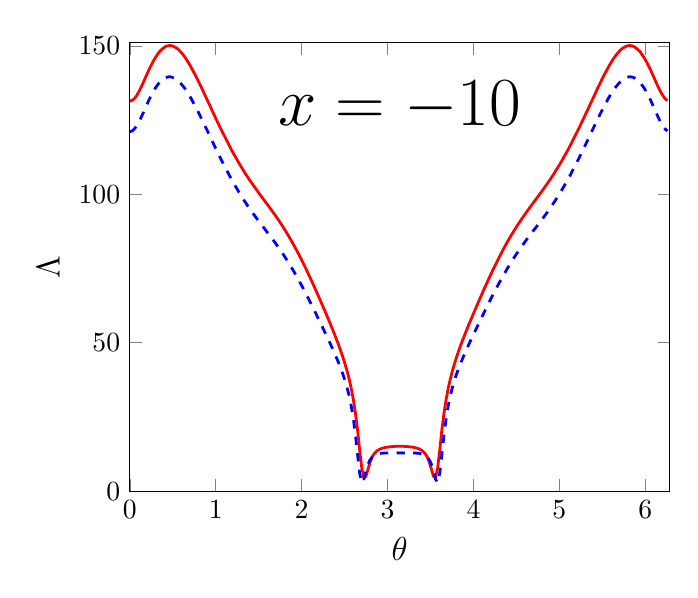 \begin{tikzpicture}[scale=1]

  \begin{axis}[
    xmin = 0,
    xmax = 6.283,
    ymin = 0,
    ymax = 151,
    xlabel = {\large $\theta$},
    ylabel = {\large ${\Lambda}$},
    ylabel near ticks,
    title style={at={(0.5,0.9)},anchor=north},
    title = {\Huge $x = -10$},
  ]

\addplot[red,line width=1pt] coordinates{
(0.0e+00,1.314e+02)
(2.454e-02,1.316e+02)
(4.909e-02,1.321e+02)
(7.363e-02,1.33e+02)
(9.818e-02,1.342e+02)
(1.227e-01,1.356e+02)
(1.473e-01,1.371e+02)
(1.718e-01,1.387e+02)
(1.964e-01,1.403e+02)
(2.209e-01,1.419e+02)
(2.454e-01,1.433e+02)
(2.7e-01,1.447e+02)
(2.945e-01,1.459e+02)
(3.191e-01,1.47e+02)
(3.436e-01,1.48e+02)
(3.682e-01,1.487e+02)
(3.927e-01,1.493e+02)
(4.172e-01,1.498e+02)
(4.418e-01,1.5e+02)
(4.663e-01,1.501e+02)
(4.909e-01,1.5e+02)
(5.154e-01,1.497e+02)
(5.4e-01,1.493e+02)
(5.645e-01,1.488e+02)
(5.891e-01,1.48e+02)
(6.136e-01,1.472e+02)
(6.381e-01,1.463e+02)
(6.627e-01,1.452e+02)
(6.872e-01,1.441e+02)
(7.118e-01,1.428e+02)
(7.363e-01,1.415e+02)
(7.609e-01,1.402e+02)
(7.854e-01,1.388e+02)
(8.099e-01,1.373e+02)
(8.345e-01,1.359e+02)
(8.59e-01,1.343e+02)
(8.836e-01,1.328e+02)
(9.081e-01,1.313e+02)
(9.327e-01,1.298e+02)
(9.572e-01,1.282e+02)
(9.818e-01,1.267e+02)
(1.006e+00,1.252e+02)
(1.031e+00,1.237e+02)
(1.055e+00,1.222e+02)
(1.08e+00,1.208e+02)
(1.105e+00,1.194e+02)
(1.129e+00,1.18e+02)
(1.154e+00,1.166e+02)
(1.178e+00,1.152e+02)
(1.203e+00,1.139e+02)
(1.227e+00,1.127e+02)
(1.252e+00,1.114e+02)
(1.276e+00,1.102e+02)
(1.301e+00,1.09e+02)
(1.325e+00,1.079e+02)
(1.35e+00,1.067e+02)
(1.374e+00,1.057e+02)
(1.399e+00,1.046e+02)
(1.423e+00,1.036e+02)
(1.448e+00,1.026e+02)
(1.473e+00,1.016e+02)
(1.497e+00,1.006e+02)
(1.522e+00,9.962e+01)
(1.546e+00,9.867e+01)
(1.571e+00,9.771e+01)
(1.595e+00,9.676e+01)
(1.62e+00,9.58e+01)
(1.644e+00,9.484e+01)
(1.669e+00,9.385e+01)
(1.694e+00,9.285e+01)
(1.718e+00,9.183e+01)
(1.743e+00,9.078e+01)
(1.767e+00,8.971e+01)
(1.792e+00,8.86e+01)
(1.816e+00,8.747e+01)
(1.841e+00,8.63e+01)
(1.865e+00,8.509e+01)
(1.89e+00,8.385e+01)
(1.914e+00,8.257e+01)
(1.939e+00,8.125e+01)
(1.964e+00,7.99e+01)
(1.988e+00,7.852e+01)
(2.013e+00,7.71e+01)
(2.037e+00,7.566e+01)
(2.062e+00,7.418e+01)
(2.086e+00,7.267e+01)
(2.111e+00,7.114e+01)
(2.135e+00,6.958e+01)
(2.16e+00,6.801e+01)
(2.184e+00,6.641e+01)
(2.209e+00,6.479e+01)
(2.233e+00,6.316e+01)
(2.258e+00,6.152e+01)
(2.283e+00,5.986e+01)
(2.307e+00,5.818e+01)
(2.332e+00,5.647e+01)
(2.356e+00,5.474e+01)
(2.381e+00,5.297e+01)
(2.405e+00,5.115e+01)
(2.43e+00,4.927e+01)
(2.454e+00,4.73e+01)
(2.479e+00,4.522e+01)
(2.503e+00,4.298e+01)
(2.528e+00,4.054e+01)
(2.553e+00,3.78e+01)
(2.577e+00,3.464e+01)
(2.602e+00,3.087e+01)
(2.626e+00,2.627e+01)
(2.651e+00,2.059e+01)
(2.675e+00,1.397e+01)
(2.7e+00,7.797e+00)
(2.724e+00,4.466e+00)
(2.749e+00,5.036e+00)
(2.773e+00,7.453e+00)
(2.798e+00,9.869e+00)
(2.822e+00,1.157e+01)
(2.847e+00,1.272e+01)
(2.872e+00,1.345e+01)
(2.896e+00,1.395e+01)
(2.921e+00,1.428e+01)
(2.945e+00,1.453e+01)
(2.97e+00,1.47e+01)
(2.994e+00,1.484e+01)
(3.019e+00,1.492e+01)
(3.043e+00,1.5e+01)
(3.068e+00,1.504e+01)
(3.092e+00,1.509e+01)
(3.117e+00,1.51e+01)
(3.142e+00,1.512e+01)
(3.166e+00,1.51e+01)
(3.191e+00,1.509e+01)
(3.215e+00,1.504e+01)
(3.24e+00,1.5e+01)
(3.264e+00,1.492e+01)
(3.289e+00,1.484e+01)
(3.313e+00,1.47e+01)
(3.338e+00,1.453e+01)
(3.362e+00,1.428e+01)
(3.387e+00,1.395e+01)
(3.412e+00,1.345e+01)
(3.436e+00,1.272e+01)
(3.461e+00,1.157e+01)
(3.485e+00,9.869e+00)
(3.51e+00,7.453e+00)
(3.534e+00,5.036e+00)
(3.559e+00,4.466e+00)
(3.583e+00,7.797e+00)
(3.608e+00,1.397e+01)
(3.632e+00,2.059e+01)
(3.657e+00,2.627e+01)
(3.682e+00,3.087e+01)
(3.706e+00,3.464e+01)
(3.731e+00,3.78e+01)
(3.755e+00,4.054e+01)
(3.78e+00,4.298e+01)
(3.804e+00,4.522e+01)
(3.829e+00,4.73e+01)
(3.853e+00,4.927e+01)
(3.878e+00,5.115e+01)
(3.902e+00,5.297e+01)
(3.927e+00,5.474e+01)
(3.951e+00,5.647e+01)
(3.976e+00,5.818e+01)
(4.001e+00,5.986e+01)
(4.025e+00,6.152e+01)
(4.05e+00,6.316e+01)
(4.074e+00,6.479e+01)
(4.099e+00,6.641e+01)
(4.123e+00,6.801e+01)
(4.148e+00,6.958e+01)
(4.172e+00,7.114e+01)
(4.197e+00,7.267e+01)
(4.221e+00,7.418e+01)
(4.246e+00,7.566e+01)
(4.271e+00,7.71e+01)
(4.295e+00,7.852e+01)
(4.32e+00,7.99e+01)
(4.344e+00,8.125e+01)
(4.369e+00,8.257e+01)
(4.393e+00,8.385e+01)
(4.418e+00,8.509e+01)
(4.442e+00,8.63e+01)
(4.467e+00,8.747e+01)
(4.492e+00,8.86e+01)
(4.516e+00,8.971e+01)
(4.541e+00,9.078e+01)
(4.565e+00,9.183e+01)
(4.59e+00,9.285e+01)
(4.614e+00,9.385e+01)
(4.639e+00,9.484e+01)
(4.663e+00,9.58e+01)
(4.688e+00,9.676e+01)
(4.712e+00,9.771e+01)
(4.737e+00,9.867e+01)
(4.761e+00,9.962e+01)
(4.786e+00,1.006e+02)
(4.811e+00,1.016e+02)
(4.835e+00,1.026e+02)
(4.86e+00,1.036e+02)
(4.884e+00,1.046e+02)
(4.909e+00,1.057e+02)
(4.933e+00,1.067e+02)
(4.958e+00,1.079e+02)
(4.982e+00,1.09e+02)
(5.007e+00,1.102e+02)
(5.032e+00,1.114e+02)
(5.056e+00,1.127e+02)
(5.08e+00,1.139e+02)
(5.105e+00,1.152e+02)
(5.13e+00,1.166e+02)
(5.154e+00,1.18e+02)
(5.179e+00,1.194e+02)
(5.203e+00,1.208e+02)
(5.228e+00,1.222e+02)
(5.252e+00,1.237e+02)
(5.277e+00,1.252e+02)
(5.301e+00,1.267e+02)
(5.326e+00,1.282e+02)
(5.351e+00,1.298e+02)
(5.375e+00,1.313e+02)
(5.4e+00,1.328e+02)
(5.424e+00,1.343e+02)
(5.449e+00,1.359e+02)
(5.473e+00,1.373e+02)
(5.498e+00,1.388e+02)
(5.522e+00,1.402e+02)
(5.547e+00,1.415e+02)
(5.571e+00,1.428e+02)
(5.596e+00,1.441e+02)
(5.62e+00,1.452e+02)
(5.645e+00,1.463e+02)
(5.67e+00,1.472e+02)
(5.694e+00,1.48e+02)
(5.719e+00,1.488e+02)
(5.743e+00,1.493e+02)
(5.768e+00,1.497e+02)
(5.792e+00,1.5e+02)
(5.817e+00,1.501e+02)
(5.841e+00,1.5e+02)
(5.866e+00,1.498e+02)
(5.891e+00,1.493e+02)
(5.915e+00,1.487e+02)
(5.94e+00,1.48e+02)
(5.964e+00,1.47e+02)
(5.989e+00,1.459e+02)
(6.013e+00,1.447e+02)
(6.038e+00,1.433e+02)
(6.062e+00,1.419e+02)
(6.087e+00,1.403e+02)
(6.111e+00,1.387e+02)
(6.136e+00,1.371e+02)
(6.16e+00,1.356e+02)
(6.185e+00,1.342e+02)
(6.21e+00,1.33e+02)
(6.234e+00,1.321e+02)
(6.259e+00,1.316e+02)
};


\addplot[blue,dashed,line width=1pt] coordinates{
(0.0e+00,1.211e+02)
(2.454e-02,1.213e+02)
(4.909e-02,1.219e+02)
(7.363e-02,1.228e+02)
(9.818e-02,1.24e+02)
(1.227e-01,1.254e+02)
(1.473e-01,1.269e+02)
(1.718e-01,1.285e+02)
(1.964e-01,1.301e+02)
(2.209e-01,1.317e+02)
(2.454e-01,1.331e+02)
(2.7e-01,1.345e+02)
(2.945e-01,1.357e+02)
(3.191e-01,1.367e+02)
(3.436e-01,1.376e+02)
(3.682e-01,1.383e+02)
(3.927e-01,1.389e+02)
(4.172e-01,1.393e+02)
(4.418e-01,1.395e+02)
(4.663e-01,1.396e+02)
(4.909e-01,1.394e+02)
(5.154e-01,1.391e+02)
(5.4e-01,1.387e+02)
(5.645e-01,1.381e+02)
(5.891e-01,1.374e+02)
(6.136e-01,1.366e+02)
(6.381e-01,1.357e+02)
(6.627e-01,1.346e+02)
(6.872e-01,1.335e+02)
(7.118e-01,1.323e+02)
(7.363e-01,1.31e+02)
(7.609e-01,1.297e+02)
(7.854e-01,1.283e+02)
(8.099e-01,1.269e+02)
(8.345e-01,1.254e+02)
(8.59e-01,1.24e+02)
(8.836e-01,1.225e+02)
(9.081e-01,1.21e+02)
(9.327e-01,1.195e+02)
(9.572e-01,1.18e+02)
(9.818e-01,1.165e+02)
(1.006e+00,1.15e+02)
(1.031e+00,1.136e+02)
(1.055e+00,1.121e+02)
(1.08e+00,1.107e+02)
(1.105e+00,1.093e+02)
(1.129e+00,1.08e+02)
(1.154e+00,1.066e+02)
(1.178e+00,1.053e+02)
(1.203e+00,1.04e+02)
(1.227e+00,1.028e+02)
(1.252e+00,1.016e+02)
(1.276e+00,1.004e+02)
(1.301e+00,9.925e+01)
(1.325e+00,9.814e+01)
(1.35e+00,9.705e+01)
(1.374e+00,9.6e+01)
(1.399e+00,9.496e+01)
(1.423e+00,9.396e+01)
(1.448e+00,9.297e+01)
(1.473e+00,9.201e+01)
(1.497e+00,9.106e+01)
(1.522e+00,9.013e+01)
(1.546e+00,8.92e+01)
(1.571e+00,8.828e+01)
(1.595e+00,8.735e+01)
(1.62e+00,8.643e+01)
(1.644e+00,8.549e+01)
(1.669e+00,8.454e+01)
(1.694e+00,8.357e+01)
(1.718e+00,8.259e+01)
(1.743e+00,8.158e+01)
(1.767e+00,8.055e+01)
(1.792e+00,7.949e+01)
(1.816e+00,7.84e+01)
(1.841e+00,7.728e+01)
(1.865e+00,7.612e+01)
(1.89e+00,7.494e+01)
(1.914e+00,7.372e+01)
(1.939e+00,7.248e+01)
(1.964e+00,7.12e+01)
(1.988e+00,6.99e+01)
(2.013e+00,6.857e+01)
(2.037e+00,6.721e+01)
(2.062e+00,6.583e+01)
(2.086e+00,6.444e+01)
(2.111e+00,6.302e+01)
(2.135e+00,6.159e+01)
(2.16e+00,6.014e+01)
(2.184e+00,5.869e+01)
(2.209e+00,5.723e+01)
(2.233e+00,5.576e+01)
(2.258e+00,5.427e+01)
(2.283e+00,5.278e+01)
(2.307e+00,5.128e+01)
(2.332e+00,4.975e+01)
(2.356e+00,4.82e+01)
(2.381e+00,4.661e+01)
(2.405e+00,4.497e+01)
(2.43e+00,4.325e+01)
(2.454e+00,4.145e+01)
(2.479e+00,3.949e+01)
(2.503e+00,3.736e+01)
(2.528e+00,3.493e+01)
(2.553e+00,3.211e+01)
(2.577e+00,2.868e+01)
(2.602e+00,2.438e+01)
(2.626e+00,1.89e+01)
(2.651e+00,1.228e+01)
(2.675e+00,6.03e+00)
(2.7e+00,2.873e+00)
(2.724e+00,4.016e+00)
(2.749e+00,6.73e+00)
(2.773e+00,9.124e+00)
(2.798e+00,1.062e+01)
(2.822e+00,1.155e+01)
(2.847e+00,1.208e+01)
(2.872e+00,1.242e+01)
(2.896e+00,1.261e+01)
(2.921e+00,1.275e+01)
(2.945e+00,1.281e+01)
(2.97e+00,1.287e+01)
(2.994e+00,1.287e+01)
(3.019e+00,1.29e+01)
(3.043e+00,1.288e+01)
(3.068e+00,1.29e+01)
(3.092e+00,1.288e+01)
(3.117e+00,1.29e+01)
(3.142e+00,1.287e+01)
(3.166e+00,1.29e+01)
(3.191e+00,1.288e+01)
(3.215e+00,1.29e+01)
(3.24e+00,1.288e+01)
(3.264e+00,1.29e+01)
(3.289e+00,1.287e+01)
(3.313e+00,1.287e+01)
(3.338e+00,1.281e+01)
(3.362e+00,1.275e+01)
(3.387e+00,1.261e+01)
(3.412e+00,1.242e+01)
(3.436e+00,1.208e+01)
(3.461e+00,1.155e+01)
(3.485e+00,1.062e+01)
(3.51e+00,9.124e+00)
(3.534e+00,6.73e+00)
(3.559e+00,4.016e+00)
(3.583e+00,2.873e+00)
(3.608e+00,6.03e+00)
(3.632e+00,1.228e+01)
(3.657e+00,1.89e+01)
(3.682e+00,2.438e+01)
(3.706e+00,2.868e+01)
(3.731e+00,3.211e+01)
(3.755e+00,3.493e+01)
(3.78e+00,3.736e+01)
(3.804e+00,3.949e+01)
(3.829e+00,4.145e+01)
(3.853e+00,4.325e+01)
(3.878e+00,4.497e+01)
(3.902e+00,4.661e+01)
(3.927e+00,4.82e+01)
(3.951e+00,4.975e+01)
(3.976e+00,5.128e+01)
(4.001e+00,5.278e+01)
(4.025e+00,5.427e+01)
(4.05e+00,5.576e+01)
(4.074e+00,5.723e+01)
(4.099e+00,5.869e+01)
(4.123e+00,6.014e+01)
(4.148e+00,6.159e+01)
(4.172e+00,6.302e+01)
(4.197e+00,6.444e+01)
(4.221e+00,6.583e+01)
(4.246e+00,6.721e+01)
(4.271e+00,6.857e+01)
(4.295e+00,6.99e+01)
(4.32e+00,7.12e+01)
(4.344e+00,7.248e+01)
(4.369e+00,7.372e+01)
(4.393e+00,7.494e+01)
(4.418e+00,7.612e+01)
(4.442e+00,7.728e+01)
(4.467e+00,7.84e+01)
(4.492e+00,7.949e+01)
(4.516e+00,8.055e+01)
(4.541e+00,8.158e+01)
(4.565e+00,8.259e+01)
(4.59e+00,8.357e+01)
(4.614e+00,8.454e+01)
(4.639e+00,8.549e+01)
(4.663e+00,8.643e+01)
(4.688e+00,8.735e+01)
(4.712e+00,8.828e+01)
(4.737e+00,8.92e+01)
(4.761e+00,9.013e+01)
(4.786e+00,9.106e+01)
(4.811e+00,9.201e+01)
(4.835e+00,9.297e+01)
(4.86e+00,9.396e+01)
(4.884e+00,9.496e+01)
(4.909e+00,9.6e+01)
(4.933e+00,9.705e+01)
(4.958e+00,9.814e+01)
(4.982e+00,9.925e+01)
(5.007e+00,1.004e+02)
(5.032e+00,1.016e+02)
(5.056e+00,1.028e+02)
(5.08e+00,1.04e+02)
(5.105e+00,1.053e+02)
(5.13e+00,1.066e+02)
(5.154e+00,1.08e+02)
(5.179e+00,1.093e+02)
(5.203e+00,1.107e+02)
(5.228e+00,1.121e+02)
(5.252e+00,1.136e+02)
(5.277e+00,1.15e+02)
(5.301e+00,1.165e+02)
(5.326e+00,1.18e+02)
(5.351e+00,1.195e+02)
(5.375e+00,1.21e+02)
(5.4e+00,1.225e+02)
(5.424e+00,1.24e+02)
(5.449e+00,1.254e+02)
(5.473e+00,1.269e+02)
(5.498e+00,1.283e+02)
(5.522e+00,1.297e+02)
(5.547e+00,1.31e+02)
(5.571e+00,1.323e+02)
(5.596e+00,1.335e+02)
(5.62e+00,1.346e+02)
(5.645e+00,1.357e+02)
(5.67e+00,1.366e+02)
(5.694e+00,1.374e+02)
(5.719e+00,1.381e+02)
(5.743e+00,1.387e+02)
(5.768e+00,1.391e+02)
(5.792e+00,1.394e+02)
(5.817e+00,1.396e+02)
(5.841e+00,1.395e+02)
(5.866e+00,1.393e+02)
(5.891e+00,1.389e+02)
(5.915e+00,1.383e+02)
(5.94e+00,1.376e+02)
(5.964e+00,1.367e+02)
(5.989e+00,1.357e+02)
(6.013e+00,1.345e+02)
(6.038e+00,1.331e+02)
(6.062e+00,1.317e+02)
(6.087e+00,1.301e+02)
(6.111e+00,1.285e+02)
(6.136e+00,1.269e+02)
(6.16e+00,1.254e+02)
(6.185e+00,1.24e+02)
(6.21e+00,1.228e+02)
(6.234e+00,1.219e+02)
(6.259e+00,1.213e+02)
};

\end{axis}


\end{tikzpicture}

